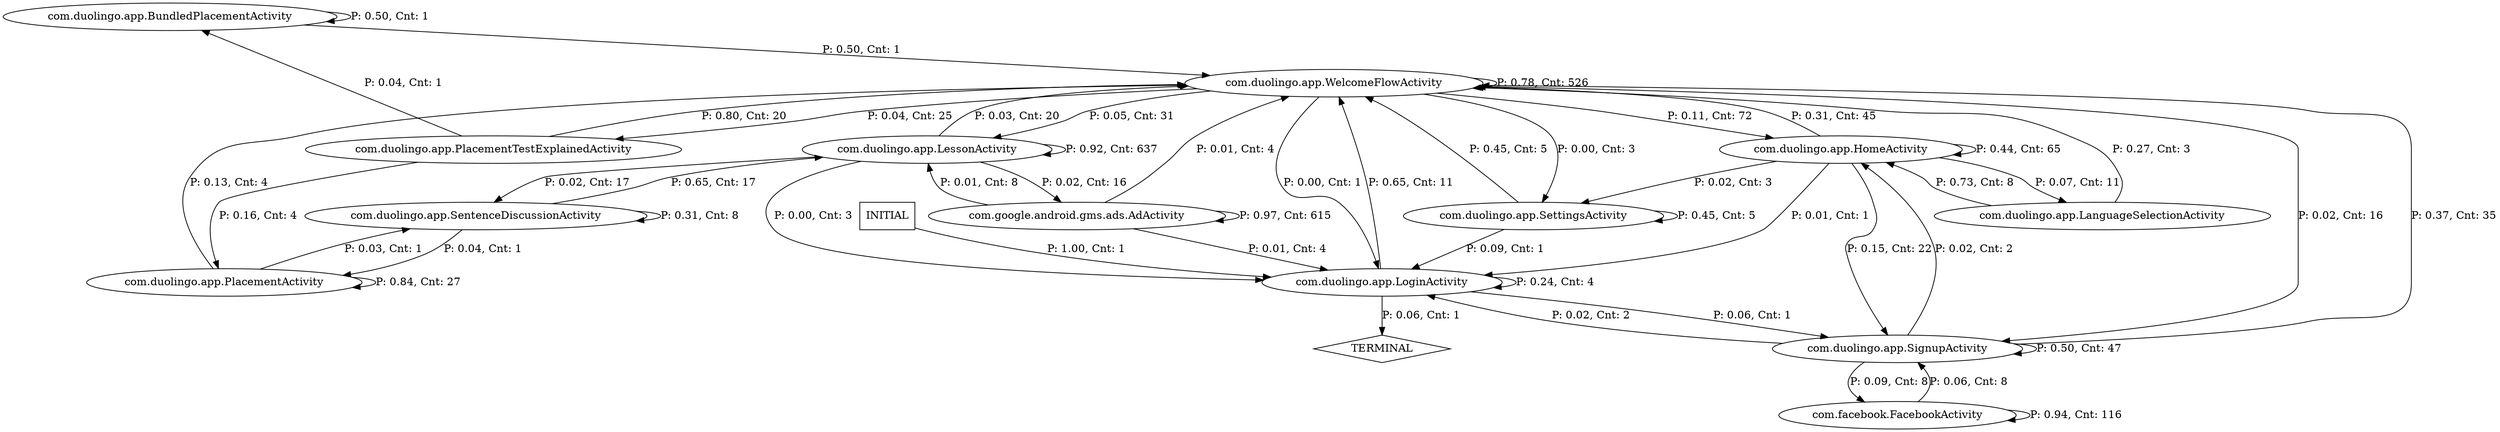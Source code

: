 digraph G {
  0 [label="com.duolingo.app.BundledPlacementActivity"];
  1 [label="com.duolingo.app.HomeActivity"];
  2 [label="com.duolingo.app.LanguageSelectionActivity"];
  3 [label="com.duolingo.app.LessonActivity"];
  4 [label="com.duolingo.app.LoginActivity"];
  5 [label="com.duolingo.app.PlacementActivity"];
  6 [label="com.duolingo.app.PlacementTestExplainedActivity"];
  7 [label="com.duolingo.app.SentenceDiscussionActivity"];
  8 [label="com.duolingo.app.SettingsActivity"];
  9 [label="com.duolingo.app.SignupActivity"];
  10 [label="com.duolingo.app.WelcomeFlowActivity"];
  11 [label="com.facebook.FacebookActivity"];
  12 [label="com.google.android.gms.ads.AdActivity"];
  13 [label="TERMINAL",shape=diamond];
  14 [label="INITIAL",shape=box];
0->0 [label="P: 0.50, Cnt: 1"];
0->10 [label="P: 0.50, Cnt: 1"];
1->1 [label="P: 0.44, Cnt: 65"];
1->2 [label="P: 0.07, Cnt: 11"];
1->4 [label="P: 0.01, Cnt: 1"];
1->8 [label="P: 0.02, Cnt: 3"];
1->9 [label="P: 0.15, Cnt: 22"];
1->10 [label="P: 0.31, Cnt: 45"];
2->1 [label="P: 0.73, Cnt: 8"];
2->10 [label="P: 0.27, Cnt: 3"];
3->3 [label="P: 0.92, Cnt: 637"];
3->4 [label="P: 0.00, Cnt: 3"];
3->7 [label="P: 0.02, Cnt: 17"];
3->10 [label="P: 0.03, Cnt: 20"];
3->12 [label="P: 0.02, Cnt: 16"];
4->4 [label="P: 0.24, Cnt: 4"];
4->9 [label="P: 0.06, Cnt: 1"];
4->10 [label="P: 0.65, Cnt: 11"];
4->13 [label="P: 0.06, Cnt: 1"];
5->5 [label="P: 0.84, Cnt: 27"];
5->7 [label="P: 0.03, Cnt: 1"];
5->10 [label="P: 0.13, Cnt: 4"];
6->0 [label="P: 0.04, Cnt: 1"];
6->5 [label="P: 0.16, Cnt: 4"];
6->10 [label="P: 0.80, Cnt: 20"];
7->3 [label="P: 0.65, Cnt: 17"];
7->5 [label="P: 0.04, Cnt: 1"];
7->7 [label="P: 0.31, Cnt: 8"];
8->4 [label="P: 0.09, Cnt: 1"];
8->8 [label="P: 0.45, Cnt: 5"];
8->10 [label="P: 0.45, Cnt: 5"];
9->1 [label="P: 0.02, Cnt: 2"];
9->4 [label="P: 0.02, Cnt: 2"];
9->9 [label="P: 0.50, Cnt: 47"];
9->10 [label="P: 0.37, Cnt: 35"];
9->11 [label="P: 0.09, Cnt: 8"];
10->1 [label="P: 0.11, Cnt: 72"];
10->3 [label="P: 0.05, Cnt: 31"];
10->4 [label="P: 0.00, Cnt: 1"];
10->6 [label="P: 0.04, Cnt: 25"];
10->8 [label="P: 0.00, Cnt: 3"];
10->9 [label="P: 0.02, Cnt: 16"];
10->10 [label="P: 0.78, Cnt: 526"];
11->9 [label="P: 0.06, Cnt: 8"];
11->11 [label="P: 0.94, Cnt: 116"];
12->3 [label="P: 0.01, Cnt: 8"];
12->4 [label="P: 0.01, Cnt: 4"];
12->10 [label="P: 0.01, Cnt: 4"];
12->12 [label="P: 0.97, Cnt: 615"];
14->4 [label="P: 1.00, Cnt: 1"];
}
